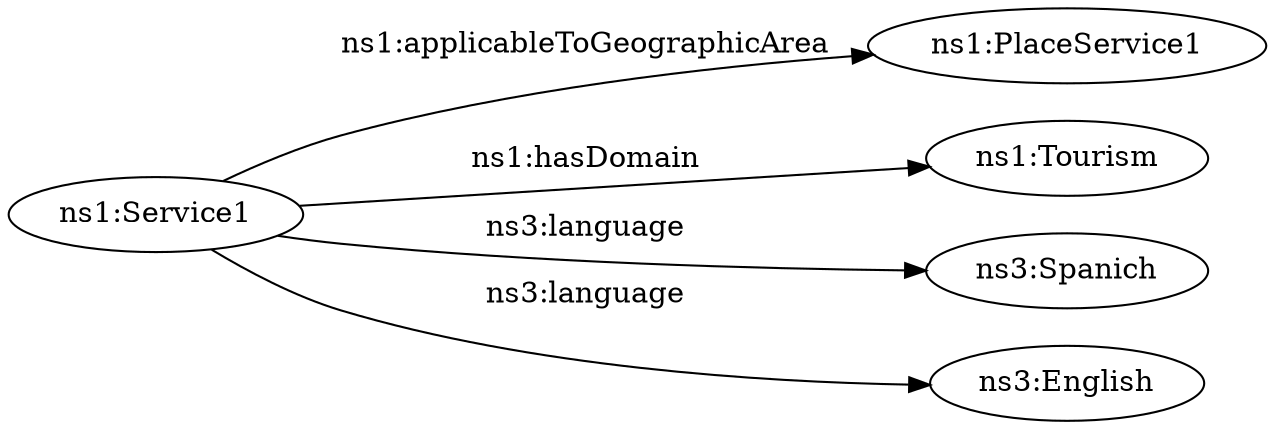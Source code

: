 digraph ar2dtool_diagram { 
rankdir=LR;
size="1501"
	"ns1:Service1" -> "ns1:PlaceService1" [ label = "ns1:applicableToGeographicArea" ];
	"ns1:Service1" -> "ns1:Tourism" [ label = "ns1:hasDomain" ];
	"ns1:Service1" -> "ns3:Spanich" [ label = "ns3:language" ];
	"ns1:Service1" -> "ns3:English" [ label = "ns3:language" ];

}
